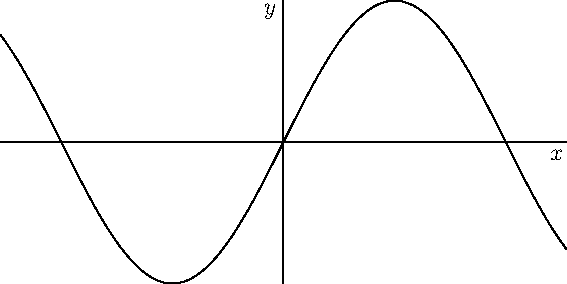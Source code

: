 size(10cm);

import graph;

xaxis("$x$");
yaxis("$y$");

real f1(real x) {return 2sin(x);}

draw(graph(f1,-4,4));
